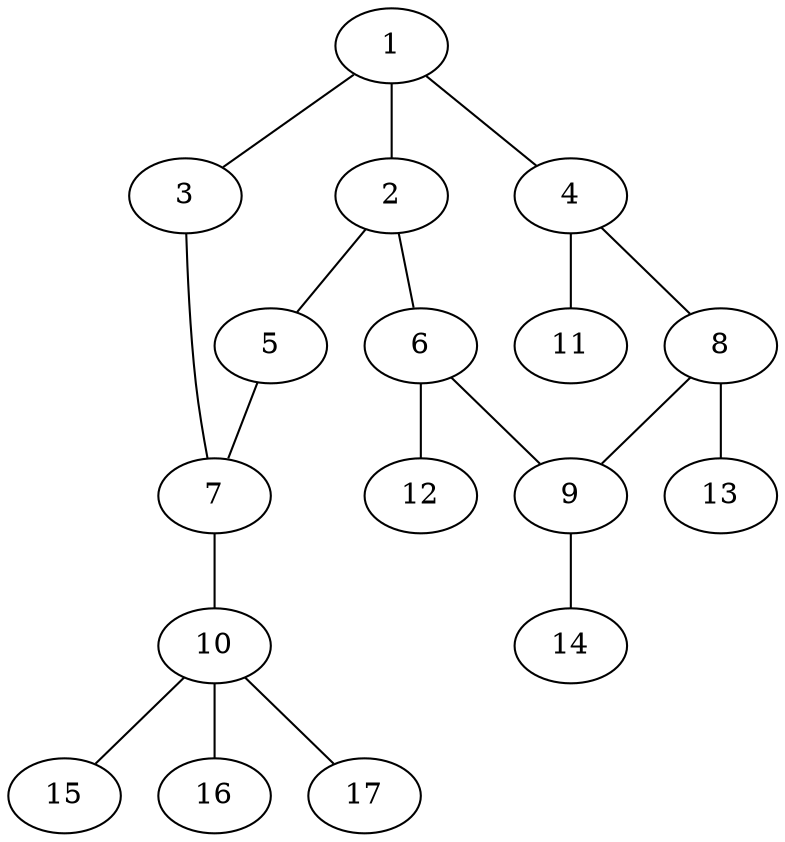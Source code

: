 graph molecule_2482 {
	1	 [chem=C];
	2	 [chem=C];
	1 -- 2	 [valence=2];
	3	 [chem=N];
	1 -- 3	 [valence=1];
	4	 [chem=C];
	1 -- 4	 [valence=1];
	5	 [chem=S];
	2 -- 5	 [valence=1];
	6	 [chem=C];
	2 -- 6	 [valence=1];
	7	 [chem=C];
	3 -- 7	 [valence=2];
	8	 [chem=C];
	4 -- 8	 [valence=2];
	11	 [chem=H];
	4 -- 11	 [valence=1];
	5 -- 7	 [valence=1];
	9	 [chem=C];
	6 -- 9	 [valence=2];
	12	 [chem=H];
	6 -- 12	 [valence=1];
	10	 [chem=C];
	7 -- 10	 [valence=1];
	8 -- 9	 [valence=1];
	13	 [chem=H];
	8 -- 13	 [valence=1];
	14	 [chem=H];
	9 -- 14	 [valence=1];
	15	 [chem=H];
	10 -- 15	 [valence=1];
	16	 [chem=H];
	10 -- 16	 [valence=1];
	17	 [chem=H];
	10 -- 17	 [valence=1];
}
